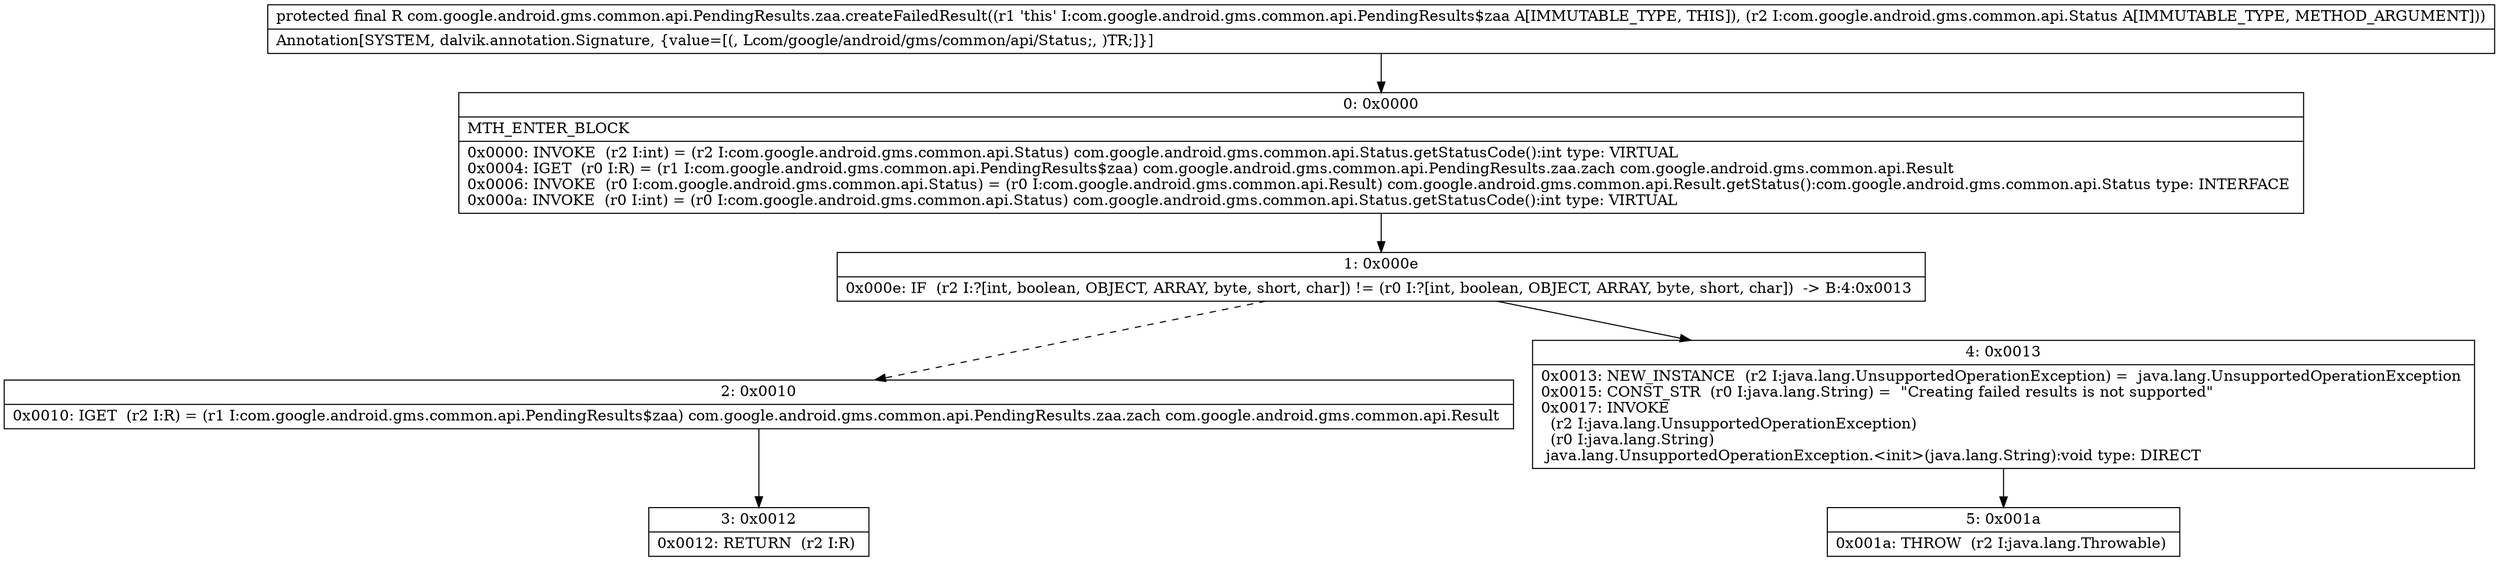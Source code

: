 digraph "CFG forcom.google.android.gms.common.api.PendingResults.zaa.createFailedResult(Lcom\/google\/android\/gms\/common\/api\/Status;)Lcom\/google\/android\/gms\/common\/api\/Result;" {
Node_0 [shape=record,label="{0\:\ 0x0000|MTH_ENTER_BLOCK\l|0x0000: INVOKE  (r2 I:int) = (r2 I:com.google.android.gms.common.api.Status) com.google.android.gms.common.api.Status.getStatusCode():int type: VIRTUAL \l0x0004: IGET  (r0 I:R) = (r1 I:com.google.android.gms.common.api.PendingResults$zaa) com.google.android.gms.common.api.PendingResults.zaa.zach com.google.android.gms.common.api.Result \l0x0006: INVOKE  (r0 I:com.google.android.gms.common.api.Status) = (r0 I:com.google.android.gms.common.api.Result) com.google.android.gms.common.api.Result.getStatus():com.google.android.gms.common.api.Status type: INTERFACE \l0x000a: INVOKE  (r0 I:int) = (r0 I:com.google.android.gms.common.api.Status) com.google.android.gms.common.api.Status.getStatusCode():int type: VIRTUAL \l}"];
Node_1 [shape=record,label="{1\:\ 0x000e|0x000e: IF  (r2 I:?[int, boolean, OBJECT, ARRAY, byte, short, char]) != (r0 I:?[int, boolean, OBJECT, ARRAY, byte, short, char])  \-\> B:4:0x0013 \l}"];
Node_2 [shape=record,label="{2\:\ 0x0010|0x0010: IGET  (r2 I:R) = (r1 I:com.google.android.gms.common.api.PendingResults$zaa) com.google.android.gms.common.api.PendingResults.zaa.zach com.google.android.gms.common.api.Result \l}"];
Node_3 [shape=record,label="{3\:\ 0x0012|0x0012: RETURN  (r2 I:R) \l}"];
Node_4 [shape=record,label="{4\:\ 0x0013|0x0013: NEW_INSTANCE  (r2 I:java.lang.UnsupportedOperationException) =  java.lang.UnsupportedOperationException \l0x0015: CONST_STR  (r0 I:java.lang.String) =  \"Creating failed results is not supported\" \l0x0017: INVOKE  \l  (r2 I:java.lang.UnsupportedOperationException)\l  (r0 I:java.lang.String)\l java.lang.UnsupportedOperationException.\<init\>(java.lang.String):void type: DIRECT \l}"];
Node_5 [shape=record,label="{5\:\ 0x001a|0x001a: THROW  (r2 I:java.lang.Throwable) \l}"];
MethodNode[shape=record,label="{protected final R com.google.android.gms.common.api.PendingResults.zaa.createFailedResult((r1 'this' I:com.google.android.gms.common.api.PendingResults$zaa A[IMMUTABLE_TYPE, THIS]), (r2 I:com.google.android.gms.common.api.Status A[IMMUTABLE_TYPE, METHOD_ARGUMENT]))  | Annotation[SYSTEM, dalvik.annotation.Signature, \{value=[(, Lcom\/google\/android\/gms\/common\/api\/Status;, )TR;]\}]\l}"];
MethodNode -> Node_0;
Node_0 -> Node_1;
Node_1 -> Node_2[style=dashed];
Node_1 -> Node_4;
Node_2 -> Node_3;
Node_4 -> Node_5;
}

